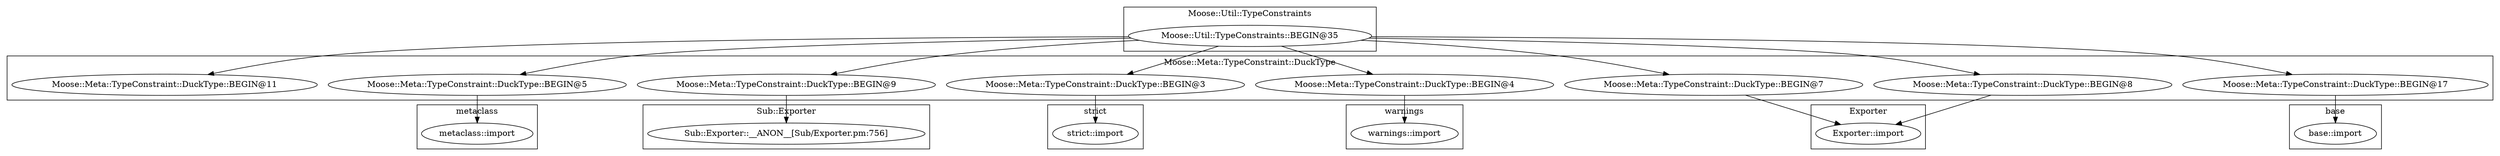 digraph {
graph [overlap=false]
subgraph cluster_warnings {
	label="warnings";
	"warnings::import";
}
subgraph cluster_Moose_Util_TypeConstraints {
	label="Moose::Util::TypeConstraints";
	"Moose::Util::TypeConstraints::BEGIN@35";
}
subgraph cluster_metaclass {
	label="metaclass";
	"metaclass::import";
}
subgraph cluster_Sub_Exporter {
	label="Sub::Exporter";
	"Sub::Exporter::__ANON__[Sub/Exporter.pm:756]";
}
subgraph cluster_Moose_Meta_TypeConstraint_DuckType {
	label="Moose::Meta::TypeConstraint::DuckType";
	"Moose::Meta::TypeConstraint::DuckType::BEGIN@5";
	"Moose::Meta::TypeConstraint::DuckType::BEGIN@9";
	"Moose::Meta::TypeConstraint::DuckType::BEGIN@3";
	"Moose::Meta::TypeConstraint::DuckType::BEGIN@4";
	"Moose::Meta::TypeConstraint::DuckType::BEGIN@7";
	"Moose::Meta::TypeConstraint::DuckType::BEGIN@17";
	"Moose::Meta::TypeConstraint::DuckType::BEGIN@8";
	"Moose::Meta::TypeConstraint::DuckType::BEGIN@11";
}
subgraph cluster_base {
	label="base";
	"base::import";
}
subgraph cluster_strict {
	label="strict";
	"strict::import";
}
subgraph cluster_Exporter {
	label="Exporter";
	"Exporter::import";
}
"Moose::Meta::TypeConstraint::DuckType::BEGIN@9" -> "Sub::Exporter::__ANON__[Sub/Exporter.pm:756]";
"Moose::Meta::TypeConstraint::DuckType::BEGIN@7" -> "Exporter::import";
"Moose::Meta::TypeConstraint::DuckType::BEGIN@8" -> "Exporter::import";
"Moose::Util::TypeConstraints::BEGIN@35" -> "Moose::Meta::TypeConstraint::DuckType::BEGIN@5";
"Moose::Meta::TypeConstraint::DuckType::BEGIN@5" -> "metaclass::import";
"Moose::Util::TypeConstraints::BEGIN@35" -> "Moose::Meta::TypeConstraint::DuckType::BEGIN@3";
"Moose::Util::TypeConstraints::BEGIN@35" -> "Moose::Meta::TypeConstraint::DuckType::BEGIN@7";
"Moose::Util::TypeConstraints::BEGIN@35" -> "Moose::Meta::TypeConstraint::DuckType::BEGIN@9";
"Moose::Meta::TypeConstraint::DuckType::BEGIN@17" -> "base::import";
"Moose::Util::TypeConstraints::BEGIN@35" -> "Moose::Meta::TypeConstraint::DuckType::BEGIN@17";
"Moose::Util::TypeConstraints::BEGIN@35" -> "Moose::Meta::TypeConstraint::DuckType::BEGIN@11";
"Moose::Meta::TypeConstraint::DuckType::BEGIN@4" -> "warnings::import";
"Moose::Util::TypeConstraints::BEGIN@35" -> "Moose::Meta::TypeConstraint::DuckType::BEGIN@4";
"Moose::Util::TypeConstraints::BEGIN@35" -> "Moose::Meta::TypeConstraint::DuckType::BEGIN@8";
"Moose::Meta::TypeConstraint::DuckType::BEGIN@3" -> "strict::import";
}
